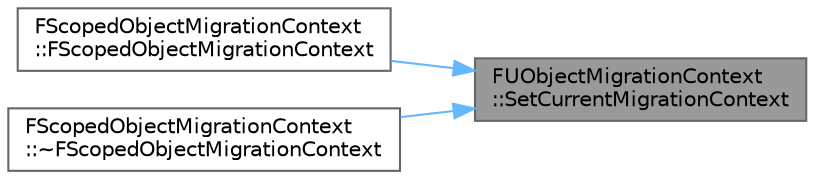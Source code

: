 digraph "FUObjectMigrationContext::SetCurrentMigrationContext"
{
 // INTERACTIVE_SVG=YES
 // LATEX_PDF_SIZE
  bgcolor="transparent";
  edge [fontname=Helvetica,fontsize=10,labelfontname=Helvetica,labelfontsize=10];
  node [fontname=Helvetica,fontsize=10,shape=box,height=0.2,width=0.4];
  rankdir="RL";
  Node1 [id="Node000001",label="FUObjectMigrationContext\l::SetCurrentMigrationContext",height=0.2,width=0.4,color="gray40", fillcolor="grey60", style="filled", fontcolor="black",tooltip=" "];
  Node1 -> Node2 [id="edge1_Node000001_Node000002",dir="back",color="steelblue1",style="solid",tooltip=" "];
  Node2 [id="Node000002",label="FScopedObjectMigrationContext\l::FScopedObjectMigrationContext",height=0.2,width=0.4,color="grey40", fillcolor="white", style="filled",URL="$d7/de7/structFScopedObjectMigrationContext.html#a6e4cb7db780782473012638df5c11d2f",tooltip=" "];
  Node1 -> Node3 [id="edge2_Node000001_Node000003",dir="back",color="steelblue1",style="solid",tooltip=" "];
  Node3 [id="Node000003",label="FScopedObjectMigrationContext\l::~FScopedObjectMigrationContext",height=0.2,width=0.4,color="grey40", fillcolor="white", style="filled",URL="$d7/de7/structFScopedObjectMigrationContext.html#a5a85935d144bb7d0583a8b73f7b63798",tooltip=" "];
}
